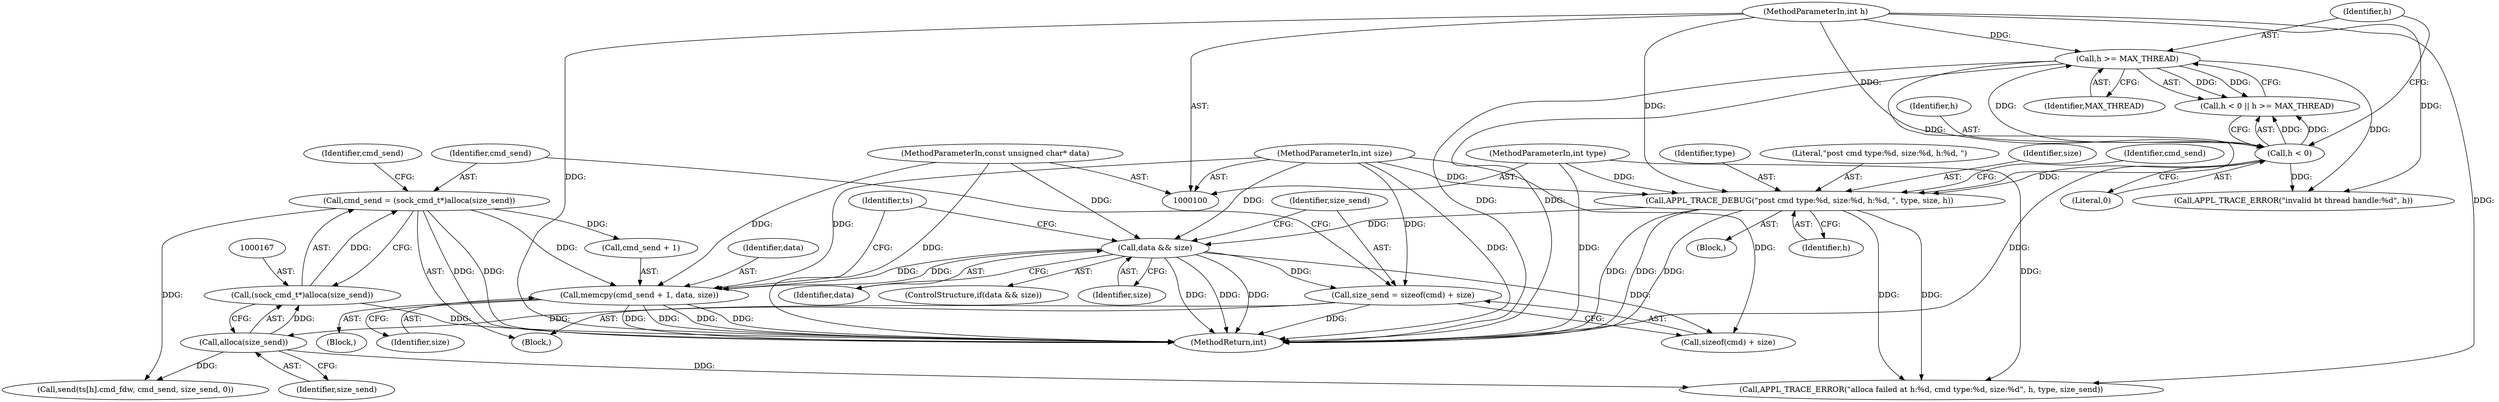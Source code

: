 digraph "0_Android_472271b153c5dc53c28beac55480a8d8434b2d5c_39@API" {
"1000177" [label="(Call,memcpy(cmd_send + 1, data, size))"];
"1000164" [label="(Call,cmd_send = (sock_cmd_t*)alloca(size_send))"];
"1000166" [label="(Call,(sock_cmd_t*)alloca(size_send))"];
"1000168" [label="(Call,alloca(size_send))"];
"1000158" [label="(Call,size_send = sizeof(cmd) + size)"];
"1000154" [label="(Call,data && size)"];
"1000103" [label="(MethodParameterIn,const unsigned char* data)"];
"1000138" [label="(Call,APPL_TRACE_DEBUG(\"post cmd type:%d, size:%d, h:%d, \", type, size, h))"];
"1000102" [label="(MethodParameterIn,int type)"];
"1000104" [label="(MethodParameterIn,int size)"];
"1000112" [label="(Call,h >= MAX_THREAD)"];
"1000109" [label="(Call,h < 0)"];
"1000101" [label="(MethodParameterIn,int h)"];
"1000113" [label="(Identifier,h)"];
"1000145" [label="(Identifier,cmd_send)"];
"1000172" [label="(Block,)"];
"1000185" [label="(Call,APPL_TRACE_ERROR(\"alloca failed at h:%d, cmd type:%d, size:%d\", h, type, size_send))"];
"1000165" [label="(Identifier,cmd_send)"];
"1000142" [label="(Identifier,h)"];
"1000140" [label="(Identifier,type)"];
"1000155" [label="(Identifier,data)"];
"1000164" [label="(Call,cmd_send = (sock_cmd_t*)alloca(size_send))"];
"1000197" [label="(Identifier,ts)"];
"1000168" [label="(Call,alloca(size_send))"];
"1000204" [label="(MethodReturn,int)"];
"1000177" [label="(Call,memcpy(cmd_send + 1, data, size))"];
"1000166" [label="(Call,(sock_cmd_t*)alloca(size_send))"];
"1000114" [label="(Identifier,MAX_THREAD)"];
"1000181" [label="(Identifier,data)"];
"1000116" [label="(Call,APPL_TRACE_ERROR(\"invalid bt thread handle:%d\", h))"];
"1000194" [label="(Call,send(ts[h].cmd_fdw, cmd_send, size_send, 0))"];
"1000159" [label="(Identifier,size_send)"];
"1000138" [label="(Call,APPL_TRACE_DEBUG(\"post cmd type:%d, size:%d, h:%d, \", type, size, h))"];
"1000111" [label="(Literal,0)"];
"1000108" [label="(Call,h < 0 || h >= MAX_THREAD)"];
"1000178" [label="(Call,cmd_send + 1)"];
"1000157" [label="(Block,)"];
"1000109" [label="(Call,h < 0)"];
"1000158" [label="(Call,size_send = sizeof(cmd) + size)"];
"1000139" [label="(Literal,\"post cmd type:%d, size:%d, h:%d, \")"];
"1000106" [label="(Block,)"];
"1000112" [label="(Call,h >= MAX_THREAD)"];
"1000169" [label="(Identifier,size_send)"];
"1000153" [label="(ControlStructure,if(data && size))"];
"1000171" [label="(Identifier,cmd_send)"];
"1000102" [label="(MethodParameterIn,int type)"];
"1000101" [label="(MethodParameterIn,int h)"];
"1000156" [label="(Identifier,size)"];
"1000110" [label="(Identifier,h)"];
"1000141" [label="(Identifier,size)"];
"1000154" [label="(Call,data && size)"];
"1000104" [label="(MethodParameterIn,int size)"];
"1000160" [label="(Call,sizeof(cmd) + size)"];
"1000103" [label="(MethodParameterIn,const unsigned char* data)"];
"1000182" [label="(Identifier,size)"];
"1000177" -> "1000172"  [label="AST: "];
"1000177" -> "1000182"  [label="CFG: "];
"1000178" -> "1000177"  [label="AST: "];
"1000181" -> "1000177"  [label="AST: "];
"1000182" -> "1000177"  [label="AST: "];
"1000197" -> "1000177"  [label="CFG: "];
"1000177" -> "1000204"  [label="DDG: "];
"1000177" -> "1000204"  [label="DDG: "];
"1000177" -> "1000204"  [label="DDG: "];
"1000177" -> "1000204"  [label="DDG: "];
"1000164" -> "1000177"  [label="DDG: "];
"1000154" -> "1000177"  [label="DDG: "];
"1000154" -> "1000177"  [label="DDG: "];
"1000103" -> "1000177"  [label="DDG: "];
"1000104" -> "1000177"  [label="DDG: "];
"1000164" -> "1000157"  [label="AST: "];
"1000164" -> "1000166"  [label="CFG: "];
"1000165" -> "1000164"  [label="AST: "];
"1000166" -> "1000164"  [label="AST: "];
"1000171" -> "1000164"  [label="CFG: "];
"1000164" -> "1000204"  [label="DDG: "];
"1000164" -> "1000204"  [label="DDG: "];
"1000166" -> "1000164"  [label="DDG: "];
"1000164" -> "1000178"  [label="DDG: "];
"1000164" -> "1000194"  [label="DDG: "];
"1000166" -> "1000168"  [label="CFG: "];
"1000167" -> "1000166"  [label="AST: "];
"1000168" -> "1000166"  [label="AST: "];
"1000166" -> "1000204"  [label="DDG: "];
"1000168" -> "1000166"  [label="DDG: "];
"1000168" -> "1000169"  [label="CFG: "];
"1000169" -> "1000168"  [label="AST: "];
"1000158" -> "1000168"  [label="DDG: "];
"1000168" -> "1000185"  [label="DDG: "];
"1000168" -> "1000194"  [label="DDG: "];
"1000158" -> "1000157"  [label="AST: "];
"1000158" -> "1000160"  [label="CFG: "];
"1000159" -> "1000158"  [label="AST: "];
"1000160" -> "1000158"  [label="AST: "];
"1000165" -> "1000158"  [label="CFG: "];
"1000158" -> "1000204"  [label="DDG: "];
"1000154" -> "1000158"  [label="DDG: "];
"1000104" -> "1000158"  [label="DDG: "];
"1000154" -> "1000153"  [label="AST: "];
"1000154" -> "1000155"  [label="CFG: "];
"1000154" -> "1000156"  [label="CFG: "];
"1000155" -> "1000154"  [label="AST: "];
"1000156" -> "1000154"  [label="AST: "];
"1000159" -> "1000154"  [label="CFG: "];
"1000197" -> "1000154"  [label="CFG: "];
"1000154" -> "1000204"  [label="DDG: "];
"1000154" -> "1000204"  [label="DDG: "];
"1000154" -> "1000204"  [label="DDG: "];
"1000103" -> "1000154"  [label="DDG: "];
"1000138" -> "1000154"  [label="DDG: "];
"1000104" -> "1000154"  [label="DDG: "];
"1000154" -> "1000160"  [label="DDG: "];
"1000103" -> "1000100"  [label="AST: "];
"1000103" -> "1000204"  [label="DDG: "];
"1000138" -> "1000106"  [label="AST: "];
"1000138" -> "1000142"  [label="CFG: "];
"1000139" -> "1000138"  [label="AST: "];
"1000140" -> "1000138"  [label="AST: "];
"1000141" -> "1000138"  [label="AST: "];
"1000142" -> "1000138"  [label="AST: "];
"1000145" -> "1000138"  [label="CFG: "];
"1000138" -> "1000204"  [label="DDG: "];
"1000138" -> "1000204"  [label="DDG: "];
"1000138" -> "1000204"  [label="DDG: "];
"1000102" -> "1000138"  [label="DDG: "];
"1000104" -> "1000138"  [label="DDG: "];
"1000112" -> "1000138"  [label="DDG: "];
"1000109" -> "1000138"  [label="DDG: "];
"1000101" -> "1000138"  [label="DDG: "];
"1000138" -> "1000185"  [label="DDG: "];
"1000138" -> "1000185"  [label="DDG: "];
"1000102" -> "1000100"  [label="AST: "];
"1000102" -> "1000204"  [label="DDG: "];
"1000102" -> "1000185"  [label="DDG: "];
"1000104" -> "1000100"  [label="AST: "];
"1000104" -> "1000204"  [label="DDG: "];
"1000104" -> "1000160"  [label="DDG: "];
"1000112" -> "1000108"  [label="AST: "];
"1000112" -> "1000114"  [label="CFG: "];
"1000113" -> "1000112"  [label="AST: "];
"1000114" -> "1000112"  [label="AST: "];
"1000108" -> "1000112"  [label="CFG: "];
"1000112" -> "1000204"  [label="DDG: "];
"1000112" -> "1000204"  [label="DDG: "];
"1000112" -> "1000108"  [label="DDG: "];
"1000112" -> "1000108"  [label="DDG: "];
"1000109" -> "1000112"  [label="DDG: "];
"1000101" -> "1000112"  [label="DDG: "];
"1000112" -> "1000116"  [label="DDG: "];
"1000109" -> "1000108"  [label="AST: "];
"1000109" -> "1000111"  [label="CFG: "];
"1000110" -> "1000109"  [label="AST: "];
"1000111" -> "1000109"  [label="AST: "];
"1000113" -> "1000109"  [label="CFG: "];
"1000108" -> "1000109"  [label="CFG: "];
"1000109" -> "1000204"  [label="DDG: "];
"1000109" -> "1000108"  [label="DDG: "];
"1000109" -> "1000108"  [label="DDG: "];
"1000101" -> "1000109"  [label="DDG: "];
"1000109" -> "1000116"  [label="DDG: "];
"1000101" -> "1000100"  [label="AST: "];
"1000101" -> "1000204"  [label="DDG: "];
"1000101" -> "1000116"  [label="DDG: "];
"1000101" -> "1000185"  [label="DDG: "];
}
